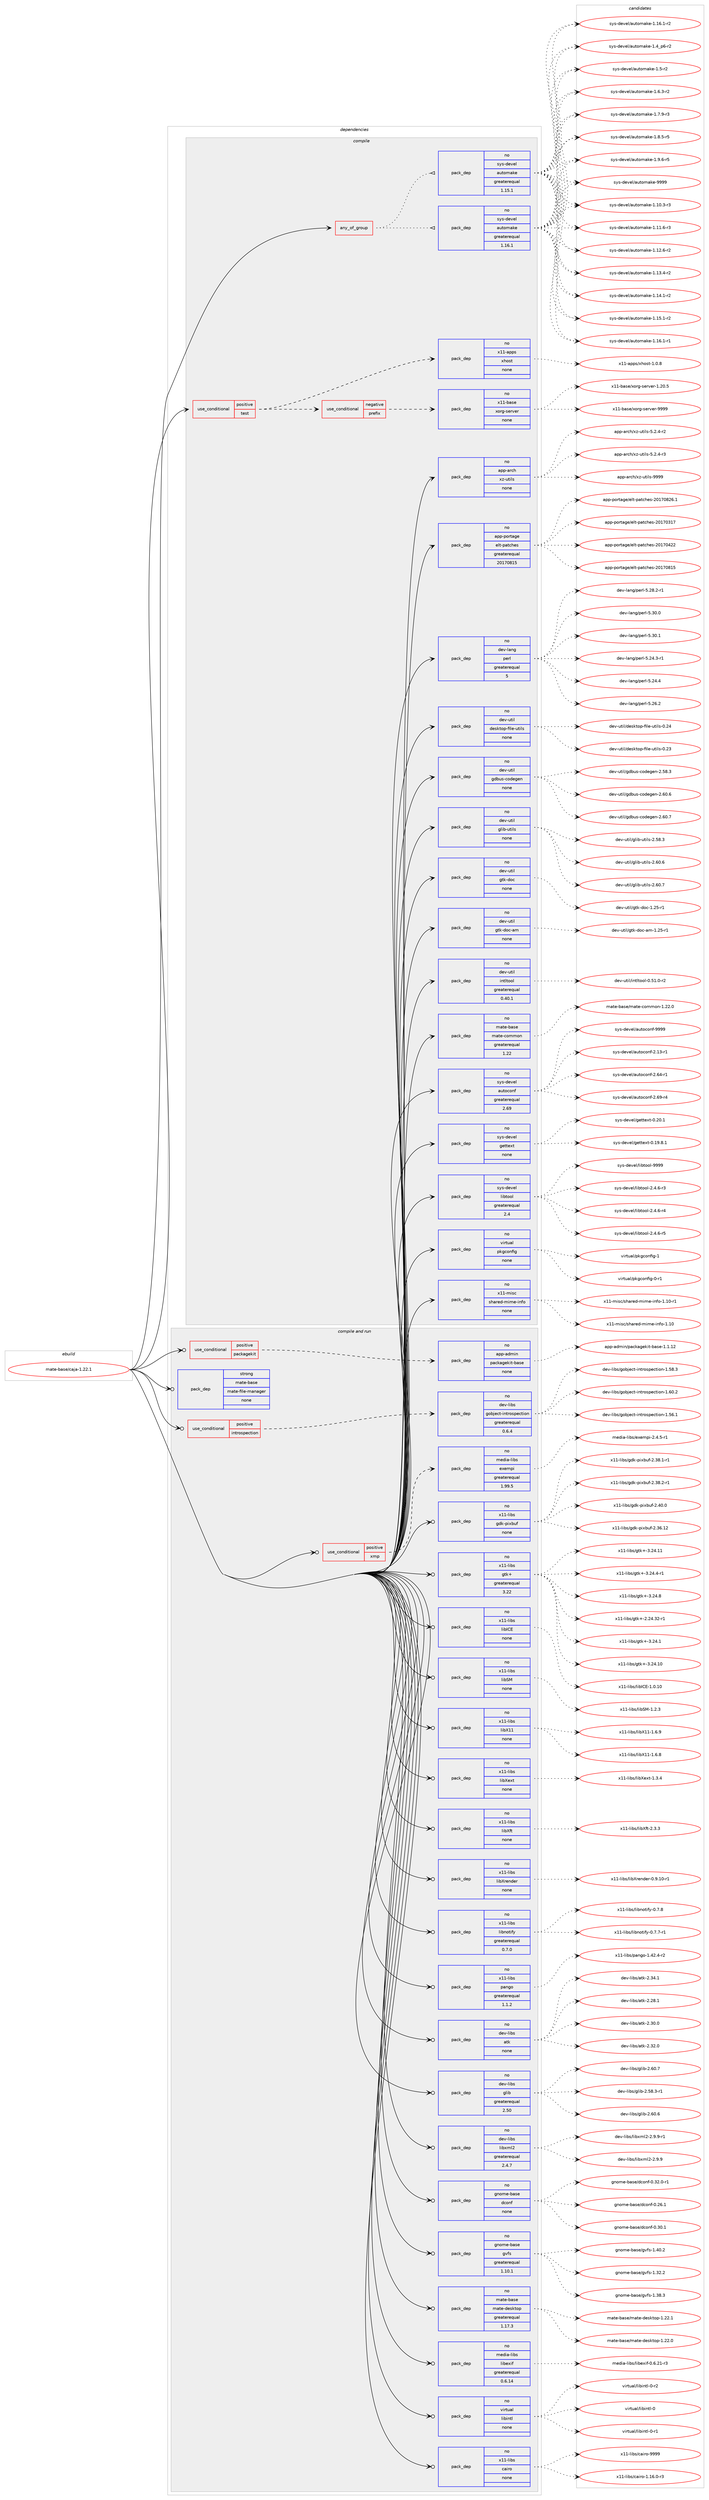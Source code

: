 digraph prolog {

# *************
# Graph options
# *************

newrank=true;
concentrate=true;
compound=true;
graph [rankdir=LR,fontname=Helvetica,fontsize=10,ranksep=1.5];#, ranksep=2.5, nodesep=0.2];
edge  [arrowhead=vee];
node  [fontname=Helvetica,fontsize=10];

# **********
# The ebuild
# **********

subgraph cluster_leftcol {
color=gray;
rank=same;
label=<<i>ebuild</i>>;
id [label="mate-base/caja-1.22.1", color=red, width=4, href="../mate-base/caja-1.22.1.svg"];
}

# ****************
# The dependencies
# ****************

subgraph cluster_midcol {
color=gray;
label=<<i>dependencies</i>>;
subgraph cluster_compile {
fillcolor="#eeeeee";
style=filled;
label=<<i>compile</i>>;
subgraph any13007 {
dependency774474 [label=<<TABLE BORDER="0" CELLBORDER="1" CELLSPACING="0" CELLPADDING="4"><TR><TD CELLPADDING="10">any_of_group</TD></TR></TABLE>>, shape=none, color=red];subgraph pack572278 {
dependency774475 [label=<<TABLE BORDER="0" CELLBORDER="1" CELLSPACING="0" CELLPADDING="4" WIDTH="220"><TR><TD ROWSPAN="6" CELLPADDING="30">pack_dep</TD></TR><TR><TD WIDTH="110">no</TD></TR><TR><TD>sys-devel</TD></TR><TR><TD>automake</TD></TR><TR><TD>greaterequal</TD></TR><TR><TD>1.16.1</TD></TR></TABLE>>, shape=none, color=blue];
}
dependency774474:e -> dependency774475:w [weight=20,style="dotted",arrowhead="oinv"];
subgraph pack572279 {
dependency774476 [label=<<TABLE BORDER="0" CELLBORDER="1" CELLSPACING="0" CELLPADDING="4" WIDTH="220"><TR><TD ROWSPAN="6" CELLPADDING="30">pack_dep</TD></TR><TR><TD WIDTH="110">no</TD></TR><TR><TD>sys-devel</TD></TR><TR><TD>automake</TD></TR><TR><TD>greaterequal</TD></TR><TR><TD>1.15.1</TD></TR></TABLE>>, shape=none, color=blue];
}
dependency774474:e -> dependency774476:w [weight=20,style="dotted",arrowhead="oinv"];
}
id:e -> dependency774474:w [weight=20,style="solid",arrowhead="vee"];
subgraph cond188775 {
dependency774477 [label=<<TABLE BORDER="0" CELLBORDER="1" CELLSPACING="0" CELLPADDING="4"><TR><TD ROWSPAN="3" CELLPADDING="10">use_conditional</TD></TR><TR><TD>positive</TD></TR><TR><TD>test</TD></TR></TABLE>>, shape=none, color=red];
subgraph cond188776 {
dependency774478 [label=<<TABLE BORDER="0" CELLBORDER="1" CELLSPACING="0" CELLPADDING="4"><TR><TD ROWSPAN="3" CELLPADDING="10">use_conditional</TD></TR><TR><TD>negative</TD></TR><TR><TD>prefix</TD></TR></TABLE>>, shape=none, color=red];
subgraph pack572280 {
dependency774479 [label=<<TABLE BORDER="0" CELLBORDER="1" CELLSPACING="0" CELLPADDING="4" WIDTH="220"><TR><TD ROWSPAN="6" CELLPADDING="30">pack_dep</TD></TR><TR><TD WIDTH="110">no</TD></TR><TR><TD>x11-base</TD></TR><TR><TD>xorg-server</TD></TR><TR><TD>none</TD></TR><TR><TD></TD></TR></TABLE>>, shape=none, color=blue];
}
dependency774478:e -> dependency774479:w [weight=20,style="dashed",arrowhead="vee"];
}
dependency774477:e -> dependency774478:w [weight=20,style="dashed",arrowhead="vee"];
subgraph pack572281 {
dependency774480 [label=<<TABLE BORDER="0" CELLBORDER="1" CELLSPACING="0" CELLPADDING="4" WIDTH="220"><TR><TD ROWSPAN="6" CELLPADDING="30">pack_dep</TD></TR><TR><TD WIDTH="110">no</TD></TR><TR><TD>x11-apps</TD></TR><TR><TD>xhost</TD></TR><TR><TD>none</TD></TR><TR><TD></TD></TR></TABLE>>, shape=none, color=blue];
}
dependency774477:e -> dependency774480:w [weight=20,style="dashed",arrowhead="vee"];
}
id:e -> dependency774477:w [weight=20,style="solid",arrowhead="vee"];
subgraph pack572282 {
dependency774481 [label=<<TABLE BORDER="0" CELLBORDER="1" CELLSPACING="0" CELLPADDING="4" WIDTH="220"><TR><TD ROWSPAN="6" CELLPADDING="30">pack_dep</TD></TR><TR><TD WIDTH="110">no</TD></TR><TR><TD>app-arch</TD></TR><TR><TD>xz-utils</TD></TR><TR><TD>none</TD></TR><TR><TD></TD></TR></TABLE>>, shape=none, color=blue];
}
id:e -> dependency774481:w [weight=20,style="solid",arrowhead="vee"];
subgraph pack572283 {
dependency774482 [label=<<TABLE BORDER="0" CELLBORDER="1" CELLSPACING="0" CELLPADDING="4" WIDTH="220"><TR><TD ROWSPAN="6" CELLPADDING="30">pack_dep</TD></TR><TR><TD WIDTH="110">no</TD></TR><TR><TD>app-portage</TD></TR><TR><TD>elt-patches</TD></TR><TR><TD>greaterequal</TD></TR><TR><TD>20170815</TD></TR></TABLE>>, shape=none, color=blue];
}
id:e -> dependency774482:w [weight=20,style="solid",arrowhead="vee"];
subgraph pack572284 {
dependency774483 [label=<<TABLE BORDER="0" CELLBORDER="1" CELLSPACING="0" CELLPADDING="4" WIDTH="220"><TR><TD ROWSPAN="6" CELLPADDING="30">pack_dep</TD></TR><TR><TD WIDTH="110">no</TD></TR><TR><TD>dev-lang</TD></TR><TR><TD>perl</TD></TR><TR><TD>greaterequal</TD></TR><TR><TD>5</TD></TR></TABLE>>, shape=none, color=blue];
}
id:e -> dependency774483:w [weight=20,style="solid",arrowhead="vee"];
subgraph pack572285 {
dependency774484 [label=<<TABLE BORDER="0" CELLBORDER="1" CELLSPACING="0" CELLPADDING="4" WIDTH="220"><TR><TD ROWSPAN="6" CELLPADDING="30">pack_dep</TD></TR><TR><TD WIDTH="110">no</TD></TR><TR><TD>dev-util</TD></TR><TR><TD>desktop-file-utils</TD></TR><TR><TD>none</TD></TR><TR><TD></TD></TR></TABLE>>, shape=none, color=blue];
}
id:e -> dependency774484:w [weight=20,style="solid",arrowhead="vee"];
subgraph pack572286 {
dependency774485 [label=<<TABLE BORDER="0" CELLBORDER="1" CELLSPACING="0" CELLPADDING="4" WIDTH="220"><TR><TD ROWSPAN="6" CELLPADDING="30">pack_dep</TD></TR><TR><TD WIDTH="110">no</TD></TR><TR><TD>dev-util</TD></TR><TR><TD>gdbus-codegen</TD></TR><TR><TD>none</TD></TR><TR><TD></TD></TR></TABLE>>, shape=none, color=blue];
}
id:e -> dependency774485:w [weight=20,style="solid",arrowhead="vee"];
subgraph pack572287 {
dependency774486 [label=<<TABLE BORDER="0" CELLBORDER="1" CELLSPACING="0" CELLPADDING="4" WIDTH="220"><TR><TD ROWSPAN="6" CELLPADDING="30">pack_dep</TD></TR><TR><TD WIDTH="110">no</TD></TR><TR><TD>dev-util</TD></TR><TR><TD>glib-utils</TD></TR><TR><TD>none</TD></TR><TR><TD></TD></TR></TABLE>>, shape=none, color=blue];
}
id:e -> dependency774486:w [weight=20,style="solid",arrowhead="vee"];
subgraph pack572288 {
dependency774487 [label=<<TABLE BORDER="0" CELLBORDER="1" CELLSPACING="0" CELLPADDING="4" WIDTH="220"><TR><TD ROWSPAN="6" CELLPADDING="30">pack_dep</TD></TR><TR><TD WIDTH="110">no</TD></TR><TR><TD>dev-util</TD></TR><TR><TD>gtk-doc</TD></TR><TR><TD>none</TD></TR><TR><TD></TD></TR></TABLE>>, shape=none, color=blue];
}
id:e -> dependency774487:w [weight=20,style="solid",arrowhead="vee"];
subgraph pack572289 {
dependency774488 [label=<<TABLE BORDER="0" CELLBORDER="1" CELLSPACING="0" CELLPADDING="4" WIDTH="220"><TR><TD ROWSPAN="6" CELLPADDING="30">pack_dep</TD></TR><TR><TD WIDTH="110">no</TD></TR><TR><TD>dev-util</TD></TR><TR><TD>gtk-doc-am</TD></TR><TR><TD>none</TD></TR><TR><TD></TD></TR></TABLE>>, shape=none, color=blue];
}
id:e -> dependency774488:w [weight=20,style="solid",arrowhead="vee"];
subgraph pack572290 {
dependency774489 [label=<<TABLE BORDER="0" CELLBORDER="1" CELLSPACING="0" CELLPADDING="4" WIDTH="220"><TR><TD ROWSPAN="6" CELLPADDING="30">pack_dep</TD></TR><TR><TD WIDTH="110">no</TD></TR><TR><TD>dev-util</TD></TR><TR><TD>intltool</TD></TR><TR><TD>greaterequal</TD></TR><TR><TD>0.40.1</TD></TR></TABLE>>, shape=none, color=blue];
}
id:e -> dependency774489:w [weight=20,style="solid",arrowhead="vee"];
subgraph pack572291 {
dependency774490 [label=<<TABLE BORDER="0" CELLBORDER="1" CELLSPACING="0" CELLPADDING="4" WIDTH="220"><TR><TD ROWSPAN="6" CELLPADDING="30">pack_dep</TD></TR><TR><TD WIDTH="110">no</TD></TR><TR><TD>mate-base</TD></TR><TR><TD>mate-common</TD></TR><TR><TD>greaterequal</TD></TR><TR><TD>1.22</TD></TR></TABLE>>, shape=none, color=blue];
}
id:e -> dependency774490:w [weight=20,style="solid",arrowhead="vee"];
subgraph pack572292 {
dependency774491 [label=<<TABLE BORDER="0" CELLBORDER="1" CELLSPACING="0" CELLPADDING="4" WIDTH="220"><TR><TD ROWSPAN="6" CELLPADDING="30">pack_dep</TD></TR><TR><TD WIDTH="110">no</TD></TR><TR><TD>sys-devel</TD></TR><TR><TD>autoconf</TD></TR><TR><TD>greaterequal</TD></TR><TR><TD>2.69</TD></TR></TABLE>>, shape=none, color=blue];
}
id:e -> dependency774491:w [weight=20,style="solid",arrowhead="vee"];
subgraph pack572293 {
dependency774492 [label=<<TABLE BORDER="0" CELLBORDER="1" CELLSPACING="0" CELLPADDING="4" WIDTH="220"><TR><TD ROWSPAN="6" CELLPADDING="30">pack_dep</TD></TR><TR><TD WIDTH="110">no</TD></TR><TR><TD>sys-devel</TD></TR><TR><TD>gettext</TD></TR><TR><TD>none</TD></TR><TR><TD></TD></TR></TABLE>>, shape=none, color=blue];
}
id:e -> dependency774492:w [weight=20,style="solid",arrowhead="vee"];
subgraph pack572294 {
dependency774493 [label=<<TABLE BORDER="0" CELLBORDER="1" CELLSPACING="0" CELLPADDING="4" WIDTH="220"><TR><TD ROWSPAN="6" CELLPADDING="30">pack_dep</TD></TR><TR><TD WIDTH="110">no</TD></TR><TR><TD>sys-devel</TD></TR><TR><TD>libtool</TD></TR><TR><TD>greaterequal</TD></TR><TR><TD>2.4</TD></TR></TABLE>>, shape=none, color=blue];
}
id:e -> dependency774493:w [weight=20,style="solid",arrowhead="vee"];
subgraph pack572295 {
dependency774494 [label=<<TABLE BORDER="0" CELLBORDER="1" CELLSPACING="0" CELLPADDING="4" WIDTH="220"><TR><TD ROWSPAN="6" CELLPADDING="30">pack_dep</TD></TR><TR><TD WIDTH="110">no</TD></TR><TR><TD>virtual</TD></TR><TR><TD>pkgconfig</TD></TR><TR><TD>none</TD></TR><TR><TD></TD></TR></TABLE>>, shape=none, color=blue];
}
id:e -> dependency774494:w [weight=20,style="solid",arrowhead="vee"];
subgraph pack572296 {
dependency774495 [label=<<TABLE BORDER="0" CELLBORDER="1" CELLSPACING="0" CELLPADDING="4" WIDTH="220"><TR><TD ROWSPAN="6" CELLPADDING="30">pack_dep</TD></TR><TR><TD WIDTH="110">no</TD></TR><TR><TD>x11-misc</TD></TR><TR><TD>shared-mime-info</TD></TR><TR><TD>none</TD></TR><TR><TD></TD></TR></TABLE>>, shape=none, color=blue];
}
id:e -> dependency774495:w [weight=20,style="solid",arrowhead="vee"];
}
subgraph cluster_compileandrun {
fillcolor="#eeeeee";
style=filled;
label=<<i>compile and run</i>>;
subgraph cond188777 {
dependency774496 [label=<<TABLE BORDER="0" CELLBORDER="1" CELLSPACING="0" CELLPADDING="4"><TR><TD ROWSPAN="3" CELLPADDING="10">use_conditional</TD></TR><TR><TD>positive</TD></TR><TR><TD>introspection</TD></TR></TABLE>>, shape=none, color=red];
subgraph pack572297 {
dependency774497 [label=<<TABLE BORDER="0" CELLBORDER="1" CELLSPACING="0" CELLPADDING="4" WIDTH="220"><TR><TD ROWSPAN="6" CELLPADDING="30">pack_dep</TD></TR><TR><TD WIDTH="110">no</TD></TR><TR><TD>dev-libs</TD></TR><TR><TD>gobject-introspection</TD></TR><TR><TD>greaterequal</TD></TR><TR><TD>0.6.4</TD></TR></TABLE>>, shape=none, color=blue];
}
dependency774496:e -> dependency774497:w [weight=20,style="dashed",arrowhead="vee"];
}
id:e -> dependency774496:w [weight=20,style="solid",arrowhead="odotvee"];
subgraph cond188778 {
dependency774498 [label=<<TABLE BORDER="0" CELLBORDER="1" CELLSPACING="0" CELLPADDING="4"><TR><TD ROWSPAN="3" CELLPADDING="10">use_conditional</TD></TR><TR><TD>positive</TD></TR><TR><TD>packagekit</TD></TR></TABLE>>, shape=none, color=red];
subgraph pack572298 {
dependency774499 [label=<<TABLE BORDER="0" CELLBORDER="1" CELLSPACING="0" CELLPADDING="4" WIDTH="220"><TR><TD ROWSPAN="6" CELLPADDING="30">pack_dep</TD></TR><TR><TD WIDTH="110">no</TD></TR><TR><TD>app-admin</TD></TR><TR><TD>packagekit-base</TD></TR><TR><TD>none</TD></TR><TR><TD></TD></TR></TABLE>>, shape=none, color=blue];
}
dependency774498:e -> dependency774499:w [weight=20,style="dashed",arrowhead="vee"];
}
id:e -> dependency774498:w [weight=20,style="solid",arrowhead="odotvee"];
subgraph cond188779 {
dependency774500 [label=<<TABLE BORDER="0" CELLBORDER="1" CELLSPACING="0" CELLPADDING="4"><TR><TD ROWSPAN="3" CELLPADDING="10">use_conditional</TD></TR><TR><TD>positive</TD></TR><TR><TD>xmp</TD></TR></TABLE>>, shape=none, color=red];
subgraph pack572299 {
dependency774501 [label=<<TABLE BORDER="0" CELLBORDER="1" CELLSPACING="0" CELLPADDING="4" WIDTH="220"><TR><TD ROWSPAN="6" CELLPADDING="30">pack_dep</TD></TR><TR><TD WIDTH="110">no</TD></TR><TR><TD>media-libs</TD></TR><TR><TD>exempi</TD></TR><TR><TD>greaterequal</TD></TR><TR><TD>1.99.5</TD></TR></TABLE>>, shape=none, color=blue];
}
dependency774500:e -> dependency774501:w [weight=20,style="dashed",arrowhead="vee"];
}
id:e -> dependency774500:w [weight=20,style="solid",arrowhead="odotvee"];
subgraph pack572300 {
dependency774502 [label=<<TABLE BORDER="0" CELLBORDER="1" CELLSPACING="0" CELLPADDING="4" WIDTH="220"><TR><TD ROWSPAN="6" CELLPADDING="30">pack_dep</TD></TR><TR><TD WIDTH="110">no</TD></TR><TR><TD>dev-libs</TD></TR><TR><TD>atk</TD></TR><TR><TD>none</TD></TR><TR><TD></TD></TR></TABLE>>, shape=none, color=blue];
}
id:e -> dependency774502:w [weight=20,style="solid",arrowhead="odotvee"];
subgraph pack572301 {
dependency774503 [label=<<TABLE BORDER="0" CELLBORDER="1" CELLSPACING="0" CELLPADDING="4" WIDTH="220"><TR><TD ROWSPAN="6" CELLPADDING="30">pack_dep</TD></TR><TR><TD WIDTH="110">no</TD></TR><TR><TD>dev-libs</TD></TR><TR><TD>glib</TD></TR><TR><TD>greaterequal</TD></TR><TR><TD>2.50</TD></TR></TABLE>>, shape=none, color=blue];
}
id:e -> dependency774503:w [weight=20,style="solid",arrowhead="odotvee"];
subgraph pack572302 {
dependency774504 [label=<<TABLE BORDER="0" CELLBORDER="1" CELLSPACING="0" CELLPADDING="4" WIDTH="220"><TR><TD ROWSPAN="6" CELLPADDING="30">pack_dep</TD></TR><TR><TD WIDTH="110">no</TD></TR><TR><TD>dev-libs</TD></TR><TR><TD>libxml2</TD></TR><TR><TD>greaterequal</TD></TR><TR><TD>2.4.7</TD></TR></TABLE>>, shape=none, color=blue];
}
id:e -> dependency774504:w [weight=20,style="solid",arrowhead="odotvee"];
subgraph pack572303 {
dependency774505 [label=<<TABLE BORDER="0" CELLBORDER="1" CELLSPACING="0" CELLPADDING="4" WIDTH="220"><TR><TD ROWSPAN="6" CELLPADDING="30">pack_dep</TD></TR><TR><TD WIDTH="110">no</TD></TR><TR><TD>gnome-base</TD></TR><TR><TD>dconf</TD></TR><TR><TD>none</TD></TR><TR><TD></TD></TR></TABLE>>, shape=none, color=blue];
}
id:e -> dependency774505:w [weight=20,style="solid",arrowhead="odotvee"];
subgraph pack572304 {
dependency774506 [label=<<TABLE BORDER="0" CELLBORDER="1" CELLSPACING="0" CELLPADDING="4" WIDTH="220"><TR><TD ROWSPAN="6" CELLPADDING="30">pack_dep</TD></TR><TR><TD WIDTH="110">no</TD></TR><TR><TD>gnome-base</TD></TR><TR><TD>gvfs</TD></TR><TR><TD>greaterequal</TD></TR><TR><TD>1.10.1</TD></TR></TABLE>>, shape=none, color=blue];
}
id:e -> dependency774506:w [weight=20,style="solid",arrowhead="odotvee"];
subgraph pack572305 {
dependency774507 [label=<<TABLE BORDER="0" CELLBORDER="1" CELLSPACING="0" CELLPADDING="4" WIDTH="220"><TR><TD ROWSPAN="6" CELLPADDING="30">pack_dep</TD></TR><TR><TD WIDTH="110">no</TD></TR><TR><TD>mate-base</TD></TR><TR><TD>mate-desktop</TD></TR><TR><TD>greaterequal</TD></TR><TR><TD>1.17.3</TD></TR></TABLE>>, shape=none, color=blue];
}
id:e -> dependency774507:w [weight=20,style="solid",arrowhead="odotvee"];
subgraph pack572306 {
dependency774508 [label=<<TABLE BORDER="0" CELLBORDER="1" CELLSPACING="0" CELLPADDING="4" WIDTH="220"><TR><TD ROWSPAN="6" CELLPADDING="30">pack_dep</TD></TR><TR><TD WIDTH="110">no</TD></TR><TR><TD>media-libs</TD></TR><TR><TD>libexif</TD></TR><TR><TD>greaterequal</TD></TR><TR><TD>0.6.14</TD></TR></TABLE>>, shape=none, color=blue];
}
id:e -> dependency774508:w [weight=20,style="solid",arrowhead="odotvee"];
subgraph pack572307 {
dependency774509 [label=<<TABLE BORDER="0" CELLBORDER="1" CELLSPACING="0" CELLPADDING="4" WIDTH="220"><TR><TD ROWSPAN="6" CELLPADDING="30">pack_dep</TD></TR><TR><TD WIDTH="110">no</TD></TR><TR><TD>virtual</TD></TR><TR><TD>libintl</TD></TR><TR><TD>none</TD></TR><TR><TD></TD></TR></TABLE>>, shape=none, color=blue];
}
id:e -> dependency774509:w [weight=20,style="solid",arrowhead="odotvee"];
subgraph pack572308 {
dependency774510 [label=<<TABLE BORDER="0" CELLBORDER="1" CELLSPACING="0" CELLPADDING="4" WIDTH="220"><TR><TD ROWSPAN="6" CELLPADDING="30">pack_dep</TD></TR><TR><TD WIDTH="110">no</TD></TR><TR><TD>x11-libs</TD></TR><TR><TD>cairo</TD></TR><TR><TD>none</TD></TR><TR><TD></TD></TR></TABLE>>, shape=none, color=blue];
}
id:e -> dependency774510:w [weight=20,style="solid",arrowhead="odotvee"];
subgraph pack572309 {
dependency774511 [label=<<TABLE BORDER="0" CELLBORDER="1" CELLSPACING="0" CELLPADDING="4" WIDTH="220"><TR><TD ROWSPAN="6" CELLPADDING="30">pack_dep</TD></TR><TR><TD WIDTH="110">no</TD></TR><TR><TD>x11-libs</TD></TR><TR><TD>gdk-pixbuf</TD></TR><TR><TD>none</TD></TR><TR><TD></TD></TR></TABLE>>, shape=none, color=blue];
}
id:e -> dependency774511:w [weight=20,style="solid",arrowhead="odotvee"];
subgraph pack572310 {
dependency774512 [label=<<TABLE BORDER="0" CELLBORDER="1" CELLSPACING="0" CELLPADDING="4" WIDTH="220"><TR><TD ROWSPAN="6" CELLPADDING="30">pack_dep</TD></TR><TR><TD WIDTH="110">no</TD></TR><TR><TD>x11-libs</TD></TR><TR><TD>gtk+</TD></TR><TR><TD>greaterequal</TD></TR><TR><TD>3.22</TD></TR></TABLE>>, shape=none, color=blue];
}
id:e -> dependency774512:w [weight=20,style="solid",arrowhead="odotvee"];
subgraph pack572311 {
dependency774513 [label=<<TABLE BORDER="0" CELLBORDER="1" CELLSPACING="0" CELLPADDING="4" WIDTH="220"><TR><TD ROWSPAN="6" CELLPADDING="30">pack_dep</TD></TR><TR><TD WIDTH="110">no</TD></TR><TR><TD>x11-libs</TD></TR><TR><TD>libICE</TD></TR><TR><TD>none</TD></TR><TR><TD></TD></TR></TABLE>>, shape=none, color=blue];
}
id:e -> dependency774513:w [weight=20,style="solid",arrowhead="odotvee"];
subgraph pack572312 {
dependency774514 [label=<<TABLE BORDER="0" CELLBORDER="1" CELLSPACING="0" CELLPADDING="4" WIDTH="220"><TR><TD ROWSPAN="6" CELLPADDING="30">pack_dep</TD></TR><TR><TD WIDTH="110">no</TD></TR><TR><TD>x11-libs</TD></TR><TR><TD>libSM</TD></TR><TR><TD>none</TD></TR><TR><TD></TD></TR></TABLE>>, shape=none, color=blue];
}
id:e -> dependency774514:w [weight=20,style="solid",arrowhead="odotvee"];
subgraph pack572313 {
dependency774515 [label=<<TABLE BORDER="0" CELLBORDER="1" CELLSPACING="0" CELLPADDING="4" WIDTH="220"><TR><TD ROWSPAN="6" CELLPADDING="30">pack_dep</TD></TR><TR><TD WIDTH="110">no</TD></TR><TR><TD>x11-libs</TD></TR><TR><TD>libX11</TD></TR><TR><TD>none</TD></TR><TR><TD></TD></TR></TABLE>>, shape=none, color=blue];
}
id:e -> dependency774515:w [weight=20,style="solid",arrowhead="odotvee"];
subgraph pack572314 {
dependency774516 [label=<<TABLE BORDER="0" CELLBORDER="1" CELLSPACING="0" CELLPADDING="4" WIDTH="220"><TR><TD ROWSPAN="6" CELLPADDING="30">pack_dep</TD></TR><TR><TD WIDTH="110">no</TD></TR><TR><TD>x11-libs</TD></TR><TR><TD>libXext</TD></TR><TR><TD>none</TD></TR><TR><TD></TD></TR></TABLE>>, shape=none, color=blue];
}
id:e -> dependency774516:w [weight=20,style="solid",arrowhead="odotvee"];
subgraph pack572315 {
dependency774517 [label=<<TABLE BORDER="0" CELLBORDER="1" CELLSPACING="0" CELLPADDING="4" WIDTH="220"><TR><TD ROWSPAN="6" CELLPADDING="30">pack_dep</TD></TR><TR><TD WIDTH="110">no</TD></TR><TR><TD>x11-libs</TD></TR><TR><TD>libXft</TD></TR><TR><TD>none</TD></TR><TR><TD></TD></TR></TABLE>>, shape=none, color=blue];
}
id:e -> dependency774517:w [weight=20,style="solid",arrowhead="odotvee"];
subgraph pack572316 {
dependency774518 [label=<<TABLE BORDER="0" CELLBORDER="1" CELLSPACING="0" CELLPADDING="4" WIDTH="220"><TR><TD ROWSPAN="6" CELLPADDING="30">pack_dep</TD></TR><TR><TD WIDTH="110">no</TD></TR><TR><TD>x11-libs</TD></TR><TR><TD>libXrender</TD></TR><TR><TD>none</TD></TR><TR><TD></TD></TR></TABLE>>, shape=none, color=blue];
}
id:e -> dependency774518:w [weight=20,style="solid",arrowhead="odotvee"];
subgraph pack572317 {
dependency774519 [label=<<TABLE BORDER="0" CELLBORDER="1" CELLSPACING="0" CELLPADDING="4" WIDTH="220"><TR><TD ROWSPAN="6" CELLPADDING="30">pack_dep</TD></TR><TR><TD WIDTH="110">no</TD></TR><TR><TD>x11-libs</TD></TR><TR><TD>libnotify</TD></TR><TR><TD>greaterequal</TD></TR><TR><TD>0.7.0</TD></TR></TABLE>>, shape=none, color=blue];
}
id:e -> dependency774519:w [weight=20,style="solid",arrowhead="odotvee"];
subgraph pack572318 {
dependency774520 [label=<<TABLE BORDER="0" CELLBORDER="1" CELLSPACING="0" CELLPADDING="4" WIDTH="220"><TR><TD ROWSPAN="6" CELLPADDING="30">pack_dep</TD></TR><TR><TD WIDTH="110">no</TD></TR><TR><TD>x11-libs</TD></TR><TR><TD>pango</TD></TR><TR><TD>greaterequal</TD></TR><TR><TD>1.1.2</TD></TR></TABLE>>, shape=none, color=blue];
}
id:e -> dependency774520:w [weight=20,style="solid",arrowhead="odotvee"];
subgraph pack572319 {
dependency774521 [label=<<TABLE BORDER="0" CELLBORDER="1" CELLSPACING="0" CELLPADDING="4" WIDTH="220"><TR><TD ROWSPAN="6" CELLPADDING="30">pack_dep</TD></TR><TR><TD WIDTH="110">strong</TD></TR><TR><TD>mate-base</TD></TR><TR><TD>mate-file-manager</TD></TR><TR><TD>none</TD></TR><TR><TD></TD></TR></TABLE>>, shape=none, color=blue];
}
id:e -> dependency774521:w [weight=20,style="solid",arrowhead="odotvee"];
}
subgraph cluster_run {
fillcolor="#eeeeee";
style=filled;
label=<<i>run</i>>;
}
}

# **************
# The candidates
# **************

subgraph cluster_choices {
rank=same;
color=gray;
label=<<i>candidates</i>>;

subgraph choice572278 {
color=black;
nodesep=1;
choice11512111545100101118101108479711711611110997107101454946494846514511451 [label="sys-devel/automake-1.10.3-r3", color=red, width=4,href="../sys-devel/automake-1.10.3-r3.svg"];
choice11512111545100101118101108479711711611110997107101454946494946544511451 [label="sys-devel/automake-1.11.6-r3", color=red, width=4,href="../sys-devel/automake-1.11.6-r3.svg"];
choice11512111545100101118101108479711711611110997107101454946495046544511450 [label="sys-devel/automake-1.12.6-r2", color=red, width=4,href="../sys-devel/automake-1.12.6-r2.svg"];
choice11512111545100101118101108479711711611110997107101454946495146524511450 [label="sys-devel/automake-1.13.4-r2", color=red, width=4,href="../sys-devel/automake-1.13.4-r2.svg"];
choice11512111545100101118101108479711711611110997107101454946495246494511450 [label="sys-devel/automake-1.14.1-r2", color=red, width=4,href="../sys-devel/automake-1.14.1-r2.svg"];
choice11512111545100101118101108479711711611110997107101454946495346494511450 [label="sys-devel/automake-1.15.1-r2", color=red, width=4,href="../sys-devel/automake-1.15.1-r2.svg"];
choice11512111545100101118101108479711711611110997107101454946495446494511449 [label="sys-devel/automake-1.16.1-r1", color=red, width=4,href="../sys-devel/automake-1.16.1-r1.svg"];
choice11512111545100101118101108479711711611110997107101454946495446494511450 [label="sys-devel/automake-1.16.1-r2", color=red, width=4,href="../sys-devel/automake-1.16.1-r2.svg"];
choice115121115451001011181011084797117116111109971071014549465295112544511450 [label="sys-devel/automake-1.4_p6-r2", color=red, width=4,href="../sys-devel/automake-1.4_p6-r2.svg"];
choice11512111545100101118101108479711711611110997107101454946534511450 [label="sys-devel/automake-1.5-r2", color=red, width=4,href="../sys-devel/automake-1.5-r2.svg"];
choice115121115451001011181011084797117116111109971071014549465446514511450 [label="sys-devel/automake-1.6.3-r2", color=red, width=4,href="../sys-devel/automake-1.6.3-r2.svg"];
choice115121115451001011181011084797117116111109971071014549465546574511451 [label="sys-devel/automake-1.7.9-r3", color=red, width=4,href="../sys-devel/automake-1.7.9-r3.svg"];
choice115121115451001011181011084797117116111109971071014549465646534511453 [label="sys-devel/automake-1.8.5-r5", color=red, width=4,href="../sys-devel/automake-1.8.5-r5.svg"];
choice115121115451001011181011084797117116111109971071014549465746544511453 [label="sys-devel/automake-1.9.6-r5", color=red, width=4,href="../sys-devel/automake-1.9.6-r5.svg"];
choice115121115451001011181011084797117116111109971071014557575757 [label="sys-devel/automake-9999", color=red, width=4,href="../sys-devel/automake-9999.svg"];
dependency774475:e -> choice11512111545100101118101108479711711611110997107101454946494846514511451:w [style=dotted,weight="100"];
dependency774475:e -> choice11512111545100101118101108479711711611110997107101454946494946544511451:w [style=dotted,weight="100"];
dependency774475:e -> choice11512111545100101118101108479711711611110997107101454946495046544511450:w [style=dotted,weight="100"];
dependency774475:e -> choice11512111545100101118101108479711711611110997107101454946495146524511450:w [style=dotted,weight="100"];
dependency774475:e -> choice11512111545100101118101108479711711611110997107101454946495246494511450:w [style=dotted,weight="100"];
dependency774475:e -> choice11512111545100101118101108479711711611110997107101454946495346494511450:w [style=dotted,weight="100"];
dependency774475:e -> choice11512111545100101118101108479711711611110997107101454946495446494511449:w [style=dotted,weight="100"];
dependency774475:e -> choice11512111545100101118101108479711711611110997107101454946495446494511450:w [style=dotted,weight="100"];
dependency774475:e -> choice115121115451001011181011084797117116111109971071014549465295112544511450:w [style=dotted,weight="100"];
dependency774475:e -> choice11512111545100101118101108479711711611110997107101454946534511450:w [style=dotted,weight="100"];
dependency774475:e -> choice115121115451001011181011084797117116111109971071014549465446514511450:w [style=dotted,weight="100"];
dependency774475:e -> choice115121115451001011181011084797117116111109971071014549465546574511451:w [style=dotted,weight="100"];
dependency774475:e -> choice115121115451001011181011084797117116111109971071014549465646534511453:w [style=dotted,weight="100"];
dependency774475:e -> choice115121115451001011181011084797117116111109971071014549465746544511453:w [style=dotted,weight="100"];
dependency774475:e -> choice115121115451001011181011084797117116111109971071014557575757:w [style=dotted,weight="100"];
}
subgraph choice572279 {
color=black;
nodesep=1;
choice11512111545100101118101108479711711611110997107101454946494846514511451 [label="sys-devel/automake-1.10.3-r3", color=red, width=4,href="../sys-devel/automake-1.10.3-r3.svg"];
choice11512111545100101118101108479711711611110997107101454946494946544511451 [label="sys-devel/automake-1.11.6-r3", color=red, width=4,href="../sys-devel/automake-1.11.6-r3.svg"];
choice11512111545100101118101108479711711611110997107101454946495046544511450 [label="sys-devel/automake-1.12.6-r2", color=red, width=4,href="../sys-devel/automake-1.12.6-r2.svg"];
choice11512111545100101118101108479711711611110997107101454946495146524511450 [label="sys-devel/automake-1.13.4-r2", color=red, width=4,href="../sys-devel/automake-1.13.4-r2.svg"];
choice11512111545100101118101108479711711611110997107101454946495246494511450 [label="sys-devel/automake-1.14.1-r2", color=red, width=4,href="../sys-devel/automake-1.14.1-r2.svg"];
choice11512111545100101118101108479711711611110997107101454946495346494511450 [label="sys-devel/automake-1.15.1-r2", color=red, width=4,href="../sys-devel/automake-1.15.1-r2.svg"];
choice11512111545100101118101108479711711611110997107101454946495446494511449 [label="sys-devel/automake-1.16.1-r1", color=red, width=4,href="../sys-devel/automake-1.16.1-r1.svg"];
choice11512111545100101118101108479711711611110997107101454946495446494511450 [label="sys-devel/automake-1.16.1-r2", color=red, width=4,href="../sys-devel/automake-1.16.1-r2.svg"];
choice115121115451001011181011084797117116111109971071014549465295112544511450 [label="sys-devel/automake-1.4_p6-r2", color=red, width=4,href="../sys-devel/automake-1.4_p6-r2.svg"];
choice11512111545100101118101108479711711611110997107101454946534511450 [label="sys-devel/automake-1.5-r2", color=red, width=4,href="../sys-devel/automake-1.5-r2.svg"];
choice115121115451001011181011084797117116111109971071014549465446514511450 [label="sys-devel/automake-1.6.3-r2", color=red, width=4,href="../sys-devel/automake-1.6.3-r2.svg"];
choice115121115451001011181011084797117116111109971071014549465546574511451 [label="sys-devel/automake-1.7.9-r3", color=red, width=4,href="../sys-devel/automake-1.7.9-r3.svg"];
choice115121115451001011181011084797117116111109971071014549465646534511453 [label="sys-devel/automake-1.8.5-r5", color=red, width=4,href="../sys-devel/automake-1.8.5-r5.svg"];
choice115121115451001011181011084797117116111109971071014549465746544511453 [label="sys-devel/automake-1.9.6-r5", color=red, width=4,href="../sys-devel/automake-1.9.6-r5.svg"];
choice115121115451001011181011084797117116111109971071014557575757 [label="sys-devel/automake-9999", color=red, width=4,href="../sys-devel/automake-9999.svg"];
dependency774476:e -> choice11512111545100101118101108479711711611110997107101454946494846514511451:w [style=dotted,weight="100"];
dependency774476:e -> choice11512111545100101118101108479711711611110997107101454946494946544511451:w [style=dotted,weight="100"];
dependency774476:e -> choice11512111545100101118101108479711711611110997107101454946495046544511450:w [style=dotted,weight="100"];
dependency774476:e -> choice11512111545100101118101108479711711611110997107101454946495146524511450:w [style=dotted,weight="100"];
dependency774476:e -> choice11512111545100101118101108479711711611110997107101454946495246494511450:w [style=dotted,weight="100"];
dependency774476:e -> choice11512111545100101118101108479711711611110997107101454946495346494511450:w [style=dotted,weight="100"];
dependency774476:e -> choice11512111545100101118101108479711711611110997107101454946495446494511449:w [style=dotted,weight="100"];
dependency774476:e -> choice11512111545100101118101108479711711611110997107101454946495446494511450:w [style=dotted,weight="100"];
dependency774476:e -> choice115121115451001011181011084797117116111109971071014549465295112544511450:w [style=dotted,weight="100"];
dependency774476:e -> choice11512111545100101118101108479711711611110997107101454946534511450:w [style=dotted,weight="100"];
dependency774476:e -> choice115121115451001011181011084797117116111109971071014549465446514511450:w [style=dotted,weight="100"];
dependency774476:e -> choice115121115451001011181011084797117116111109971071014549465546574511451:w [style=dotted,weight="100"];
dependency774476:e -> choice115121115451001011181011084797117116111109971071014549465646534511453:w [style=dotted,weight="100"];
dependency774476:e -> choice115121115451001011181011084797117116111109971071014549465746544511453:w [style=dotted,weight="100"];
dependency774476:e -> choice115121115451001011181011084797117116111109971071014557575757:w [style=dotted,weight="100"];
}
subgraph choice572280 {
color=black;
nodesep=1;
choice1204949459897115101471201111141034511510111411810111445494650484653 [label="x11-base/xorg-server-1.20.5", color=red, width=4,href="../x11-base/xorg-server-1.20.5.svg"];
choice120494945989711510147120111114103451151011141181011144557575757 [label="x11-base/xorg-server-9999", color=red, width=4,href="../x11-base/xorg-server-9999.svg"];
dependency774479:e -> choice1204949459897115101471201111141034511510111411810111445494650484653:w [style=dotted,weight="100"];
dependency774479:e -> choice120494945989711510147120111114103451151011141181011144557575757:w [style=dotted,weight="100"];
}
subgraph choice572281 {
color=black;
nodesep=1;
choice1204949459711211211547120104111115116454946484656 [label="x11-apps/xhost-1.0.8", color=red, width=4,href="../x11-apps/xhost-1.0.8.svg"];
dependency774480:e -> choice1204949459711211211547120104111115116454946484656:w [style=dotted,weight="100"];
}
subgraph choice572282 {
color=black;
nodesep=1;
choice9711211245971149910447120122451171161051081154553465046524511450 [label="app-arch/xz-utils-5.2.4-r2", color=red, width=4,href="../app-arch/xz-utils-5.2.4-r2.svg"];
choice9711211245971149910447120122451171161051081154553465046524511451 [label="app-arch/xz-utils-5.2.4-r3", color=red, width=4,href="../app-arch/xz-utils-5.2.4-r3.svg"];
choice9711211245971149910447120122451171161051081154557575757 [label="app-arch/xz-utils-9999", color=red, width=4,href="../app-arch/xz-utils-9999.svg"];
dependency774481:e -> choice9711211245971149910447120122451171161051081154553465046524511450:w [style=dotted,weight="100"];
dependency774481:e -> choice9711211245971149910447120122451171161051081154553465046524511451:w [style=dotted,weight="100"];
dependency774481:e -> choice9711211245971149910447120122451171161051081154557575757:w [style=dotted,weight="100"];
}
subgraph choice572283 {
color=black;
nodesep=1;
choice97112112451121111141169710310147101108116451129711699104101115455048495548514955 [label="app-portage/elt-patches-20170317", color=red, width=4,href="../app-portage/elt-patches-20170317.svg"];
choice97112112451121111141169710310147101108116451129711699104101115455048495548525050 [label="app-portage/elt-patches-20170422", color=red, width=4,href="../app-portage/elt-patches-20170422.svg"];
choice97112112451121111141169710310147101108116451129711699104101115455048495548564953 [label="app-portage/elt-patches-20170815", color=red, width=4,href="../app-portage/elt-patches-20170815.svg"];
choice971121124511211111411697103101471011081164511297116991041011154550484955485650544649 [label="app-portage/elt-patches-20170826.1", color=red, width=4,href="../app-portage/elt-patches-20170826.1.svg"];
dependency774482:e -> choice97112112451121111141169710310147101108116451129711699104101115455048495548514955:w [style=dotted,weight="100"];
dependency774482:e -> choice97112112451121111141169710310147101108116451129711699104101115455048495548525050:w [style=dotted,weight="100"];
dependency774482:e -> choice97112112451121111141169710310147101108116451129711699104101115455048495548564953:w [style=dotted,weight="100"];
dependency774482:e -> choice971121124511211111411697103101471011081164511297116991041011154550484955485650544649:w [style=dotted,weight="100"];
}
subgraph choice572284 {
color=black;
nodesep=1;
choice100101118451089711010347112101114108455346505246514511449 [label="dev-lang/perl-5.24.3-r1", color=red, width=4,href="../dev-lang/perl-5.24.3-r1.svg"];
choice10010111845108971101034711210111410845534650524652 [label="dev-lang/perl-5.24.4", color=red, width=4,href="../dev-lang/perl-5.24.4.svg"];
choice10010111845108971101034711210111410845534650544650 [label="dev-lang/perl-5.26.2", color=red, width=4,href="../dev-lang/perl-5.26.2.svg"];
choice100101118451089711010347112101114108455346505646504511449 [label="dev-lang/perl-5.28.2-r1", color=red, width=4,href="../dev-lang/perl-5.28.2-r1.svg"];
choice10010111845108971101034711210111410845534651484648 [label="dev-lang/perl-5.30.0", color=red, width=4,href="../dev-lang/perl-5.30.0.svg"];
choice10010111845108971101034711210111410845534651484649 [label="dev-lang/perl-5.30.1", color=red, width=4,href="../dev-lang/perl-5.30.1.svg"];
dependency774483:e -> choice100101118451089711010347112101114108455346505246514511449:w [style=dotted,weight="100"];
dependency774483:e -> choice10010111845108971101034711210111410845534650524652:w [style=dotted,weight="100"];
dependency774483:e -> choice10010111845108971101034711210111410845534650544650:w [style=dotted,weight="100"];
dependency774483:e -> choice100101118451089711010347112101114108455346505646504511449:w [style=dotted,weight="100"];
dependency774483:e -> choice10010111845108971101034711210111410845534651484648:w [style=dotted,weight="100"];
dependency774483:e -> choice10010111845108971101034711210111410845534651484649:w [style=dotted,weight="100"];
}
subgraph choice572285 {
color=black;
nodesep=1;
choice100101118451171161051084710010111510711611111245102105108101451171161051081154548465051 [label="dev-util/desktop-file-utils-0.23", color=red, width=4,href="../dev-util/desktop-file-utils-0.23.svg"];
choice100101118451171161051084710010111510711611111245102105108101451171161051081154548465052 [label="dev-util/desktop-file-utils-0.24", color=red, width=4,href="../dev-util/desktop-file-utils-0.24.svg"];
dependency774484:e -> choice100101118451171161051084710010111510711611111245102105108101451171161051081154548465051:w [style=dotted,weight="100"];
dependency774484:e -> choice100101118451171161051084710010111510711611111245102105108101451171161051081154548465052:w [style=dotted,weight="100"];
}
subgraph choice572286 {
color=black;
nodesep=1;
choice100101118451171161051084710310098117115459911110010110310111045504653564651 [label="dev-util/gdbus-codegen-2.58.3", color=red, width=4,href="../dev-util/gdbus-codegen-2.58.3.svg"];
choice100101118451171161051084710310098117115459911110010110310111045504654484654 [label="dev-util/gdbus-codegen-2.60.6", color=red, width=4,href="../dev-util/gdbus-codegen-2.60.6.svg"];
choice100101118451171161051084710310098117115459911110010110310111045504654484655 [label="dev-util/gdbus-codegen-2.60.7", color=red, width=4,href="../dev-util/gdbus-codegen-2.60.7.svg"];
dependency774485:e -> choice100101118451171161051084710310098117115459911110010110310111045504653564651:w [style=dotted,weight="100"];
dependency774485:e -> choice100101118451171161051084710310098117115459911110010110310111045504654484654:w [style=dotted,weight="100"];
dependency774485:e -> choice100101118451171161051084710310098117115459911110010110310111045504654484655:w [style=dotted,weight="100"];
}
subgraph choice572287 {
color=black;
nodesep=1;
choice1001011184511711610510847103108105984511711610510811545504653564651 [label="dev-util/glib-utils-2.58.3", color=red, width=4,href="../dev-util/glib-utils-2.58.3.svg"];
choice1001011184511711610510847103108105984511711610510811545504654484654 [label="dev-util/glib-utils-2.60.6", color=red, width=4,href="../dev-util/glib-utils-2.60.6.svg"];
choice1001011184511711610510847103108105984511711610510811545504654484655 [label="dev-util/glib-utils-2.60.7", color=red, width=4,href="../dev-util/glib-utils-2.60.7.svg"];
dependency774486:e -> choice1001011184511711610510847103108105984511711610510811545504653564651:w [style=dotted,weight="100"];
dependency774486:e -> choice1001011184511711610510847103108105984511711610510811545504654484654:w [style=dotted,weight="100"];
dependency774486:e -> choice1001011184511711610510847103108105984511711610510811545504654484655:w [style=dotted,weight="100"];
}
subgraph choice572288 {
color=black;
nodesep=1;
choice1001011184511711610510847103116107451001119945494650534511449 [label="dev-util/gtk-doc-1.25-r1", color=red, width=4,href="../dev-util/gtk-doc-1.25-r1.svg"];
dependency774487:e -> choice1001011184511711610510847103116107451001119945494650534511449:w [style=dotted,weight="100"];
}
subgraph choice572289 {
color=black;
nodesep=1;
choice10010111845117116105108471031161074510011199459710945494650534511449 [label="dev-util/gtk-doc-am-1.25-r1", color=red, width=4,href="../dev-util/gtk-doc-am-1.25-r1.svg"];
dependency774488:e -> choice10010111845117116105108471031161074510011199459710945494650534511449:w [style=dotted,weight="100"];
}
subgraph choice572290 {
color=black;
nodesep=1;
choice1001011184511711610510847105110116108116111111108454846534946484511450 [label="dev-util/intltool-0.51.0-r2", color=red, width=4,href="../dev-util/intltool-0.51.0-r2.svg"];
dependency774489:e -> choice1001011184511711610510847105110116108116111111108454846534946484511450:w [style=dotted,weight="100"];
}
subgraph choice572291 {
color=black;
nodesep=1;
choice109971161014598971151014710997116101459911110910911111045494650504648 [label="mate-base/mate-common-1.22.0", color=red, width=4,href="../mate-base/mate-common-1.22.0.svg"];
dependency774490:e -> choice109971161014598971151014710997116101459911110910911111045494650504648:w [style=dotted,weight="100"];
}
subgraph choice572292 {
color=black;
nodesep=1;
choice1151211154510010111810110847971171161119911111010245504649514511449 [label="sys-devel/autoconf-2.13-r1", color=red, width=4,href="../sys-devel/autoconf-2.13-r1.svg"];
choice1151211154510010111810110847971171161119911111010245504654524511449 [label="sys-devel/autoconf-2.64-r1", color=red, width=4,href="../sys-devel/autoconf-2.64-r1.svg"];
choice1151211154510010111810110847971171161119911111010245504654574511452 [label="sys-devel/autoconf-2.69-r4", color=red, width=4,href="../sys-devel/autoconf-2.69-r4.svg"];
choice115121115451001011181011084797117116111991111101024557575757 [label="sys-devel/autoconf-9999", color=red, width=4,href="../sys-devel/autoconf-9999.svg"];
dependency774491:e -> choice1151211154510010111810110847971171161119911111010245504649514511449:w [style=dotted,weight="100"];
dependency774491:e -> choice1151211154510010111810110847971171161119911111010245504654524511449:w [style=dotted,weight="100"];
dependency774491:e -> choice1151211154510010111810110847971171161119911111010245504654574511452:w [style=dotted,weight="100"];
dependency774491:e -> choice115121115451001011181011084797117116111991111101024557575757:w [style=dotted,weight="100"];
}
subgraph choice572293 {
color=black;
nodesep=1;
choice1151211154510010111810110847103101116116101120116454846495746564649 [label="sys-devel/gettext-0.19.8.1", color=red, width=4,href="../sys-devel/gettext-0.19.8.1.svg"];
choice115121115451001011181011084710310111611610112011645484650484649 [label="sys-devel/gettext-0.20.1", color=red, width=4,href="../sys-devel/gettext-0.20.1.svg"];
dependency774492:e -> choice1151211154510010111810110847103101116116101120116454846495746564649:w [style=dotted,weight="100"];
dependency774492:e -> choice115121115451001011181011084710310111611610112011645484650484649:w [style=dotted,weight="100"];
}
subgraph choice572294 {
color=black;
nodesep=1;
choice1151211154510010111810110847108105981161111111084550465246544511451 [label="sys-devel/libtool-2.4.6-r3", color=red, width=4,href="../sys-devel/libtool-2.4.6-r3.svg"];
choice1151211154510010111810110847108105981161111111084550465246544511452 [label="sys-devel/libtool-2.4.6-r4", color=red, width=4,href="../sys-devel/libtool-2.4.6-r4.svg"];
choice1151211154510010111810110847108105981161111111084550465246544511453 [label="sys-devel/libtool-2.4.6-r5", color=red, width=4,href="../sys-devel/libtool-2.4.6-r5.svg"];
choice1151211154510010111810110847108105981161111111084557575757 [label="sys-devel/libtool-9999", color=red, width=4,href="../sys-devel/libtool-9999.svg"];
dependency774493:e -> choice1151211154510010111810110847108105981161111111084550465246544511451:w [style=dotted,weight="100"];
dependency774493:e -> choice1151211154510010111810110847108105981161111111084550465246544511452:w [style=dotted,weight="100"];
dependency774493:e -> choice1151211154510010111810110847108105981161111111084550465246544511453:w [style=dotted,weight="100"];
dependency774493:e -> choice1151211154510010111810110847108105981161111111084557575757:w [style=dotted,weight="100"];
}
subgraph choice572295 {
color=black;
nodesep=1;
choice11810511411611797108471121071039911111010210510345484511449 [label="virtual/pkgconfig-0-r1", color=red, width=4,href="../virtual/pkgconfig-0-r1.svg"];
choice1181051141161179710847112107103991111101021051034549 [label="virtual/pkgconfig-1", color=red, width=4,href="../virtual/pkgconfig-1.svg"];
dependency774494:e -> choice11810511411611797108471121071039911111010210510345484511449:w [style=dotted,weight="100"];
dependency774494:e -> choice1181051141161179710847112107103991111101021051034549:w [style=dotted,weight="100"];
}
subgraph choice572296 {
color=black;
nodesep=1;
choice12049494510910511599471151049711410110045109105109101451051101021114549464948 [label="x11-misc/shared-mime-info-1.10", color=red, width=4,href="../x11-misc/shared-mime-info-1.10.svg"];
choice120494945109105115994711510497114101100451091051091014510511010211145494649484511449 [label="x11-misc/shared-mime-info-1.10-r1", color=red, width=4,href="../x11-misc/shared-mime-info-1.10-r1.svg"];
dependency774495:e -> choice12049494510910511599471151049711410110045109105109101451051101021114549464948:w [style=dotted,weight="100"];
dependency774495:e -> choice120494945109105115994711510497114101100451091051091014510511010211145494649484511449:w [style=dotted,weight="100"];
}
subgraph choice572297 {
color=black;
nodesep=1;
choice1001011184510810598115471031119810610199116451051101161141111151121019911610511111045494653544649 [label="dev-libs/gobject-introspection-1.56.1", color=red, width=4,href="../dev-libs/gobject-introspection-1.56.1.svg"];
choice1001011184510810598115471031119810610199116451051101161141111151121019911610511111045494653564651 [label="dev-libs/gobject-introspection-1.58.3", color=red, width=4,href="../dev-libs/gobject-introspection-1.58.3.svg"];
choice1001011184510810598115471031119810610199116451051101161141111151121019911610511111045494654484650 [label="dev-libs/gobject-introspection-1.60.2", color=red, width=4,href="../dev-libs/gobject-introspection-1.60.2.svg"];
dependency774497:e -> choice1001011184510810598115471031119810610199116451051101161141111151121019911610511111045494653544649:w [style=dotted,weight="100"];
dependency774497:e -> choice1001011184510810598115471031119810610199116451051101161141111151121019911610511111045494653564651:w [style=dotted,weight="100"];
dependency774497:e -> choice1001011184510810598115471031119810610199116451051101161141111151121019911610511111045494654484650:w [style=dotted,weight="100"];
}
subgraph choice572298 {
color=black;
nodesep=1;
choice9711211245971001091051104711297991079710310110710511645989711510145494649464950 [label="app-admin/packagekit-base-1.1.12", color=red, width=4,href="../app-admin/packagekit-base-1.1.12.svg"];
dependency774499:e -> choice9711211245971001091051104711297991079710310110710511645989711510145494649464950:w [style=dotted,weight="100"];
}
subgraph choice572299 {
color=black;
nodesep=1;
choice109101100105974510810598115471011201011091121054550465246534511449 [label="media-libs/exempi-2.4.5-r1", color=red, width=4,href="../media-libs/exempi-2.4.5-r1.svg"];
dependency774501:e -> choice109101100105974510810598115471011201011091121054550465246534511449:w [style=dotted,weight="100"];
}
subgraph choice572300 {
color=black;
nodesep=1;
choice1001011184510810598115479711610745504650564649 [label="dev-libs/atk-2.28.1", color=red, width=4,href="../dev-libs/atk-2.28.1.svg"];
choice1001011184510810598115479711610745504651484648 [label="dev-libs/atk-2.30.0", color=red, width=4,href="../dev-libs/atk-2.30.0.svg"];
choice1001011184510810598115479711610745504651504648 [label="dev-libs/atk-2.32.0", color=red, width=4,href="../dev-libs/atk-2.32.0.svg"];
choice1001011184510810598115479711610745504651524649 [label="dev-libs/atk-2.34.1", color=red, width=4,href="../dev-libs/atk-2.34.1.svg"];
dependency774502:e -> choice1001011184510810598115479711610745504650564649:w [style=dotted,weight="100"];
dependency774502:e -> choice1001011184510810598115479711610745504651484648:w [style=dotted,weight="100"];
dependency774502:e -> choice1001011184510810598115479711610745504651504648:w [style=dotted,weight="100"];
dependency774502:e -> choice1001011184510810598115479711610745504651524649:w [style=dotted,weight="100"];
}
subgraph choice572301 {
color=black;
nodesep=1;
choice10010111845108105981154710310810598455046535646514511449 [label="dev-libs/glib-2.58.3-r1", color=red, width=4,href="../dev-libs/glib-2.58.3-r1.svg"];
choice1001011184510810598115471031081059845504654484654 [label="dev-libs/glib-2.60.6", color=red, width=4,href="../dev-libs/glib-2.60.6.svg"];
choice1001011184510810598115471031081059845504654484655 [label="dev-libs/glib-2.60.7", color=red, width=4,href="../dev-libs/glib-2.60.7.svg"];
dependency774503:e -> choice10010111845108105981154710310810598455046535646514511449:w [style=dotted,weight="100"];
dependency774503:e -> choice1001011184510810598115471031081059845504654484654:w [style=dotted,weight="100"];
dependency774503:e -> choice1001011184510810598115471031081059845504654484655:w [style=dotted,weight="100"];
}
subgraph choice572302 {
color=black;
nodesep=1;
choice1001011184510810598115471081059812010910850455046574657 [label="dev-libs/libxml2-2.9.9", color=red, width=4,href="../dev-libs/libxml2-2.9.9.svg"];
choice10010111845108105981154710810598120109108504550465746574511449 [label="dev-libs/libxml2-2.9.9-r1", color=red, width=4,href="../dev-libs/libxml2-2.9.9-r1.svg"];
dependency774504:e -> choice1001011184510810598115471081059812010910850455046574657:w [style=dotted,weight="100"];
dependency774504:e -> choice10010111845108105981154710810598120109108504550465746574511449:w [style=dotted,weight="100"];
}
subgraph choice572303 {
color=black;
nodesep=1;
choice103110111109101459897115101471009911111010245484650544649 [label="gnome-base/dconf-0.26.1", color=red, width=4,href="../gnome-base/dconf-0.26.1.svg"];
choice103110111109101459897115101471009911111010245484651484649 [label="gnome-base/dconf-0.30.1", color=red, width=4,href="../gnome-base/dconf-0.30.1.svg"];
choice1031101111091014598971151014710099111110102454846515046484511449 [label="gnome-base/dconf-0.32.0-r1", color=red, width=4,href="../gnome-base/dconf-0.32.0-r1.svg"];
dependency774505:e -> choice103110111109101459897115101471009911111010245484650544649:w [style=dotted,weight="100"];
dependency774505:e -> choice103110111109101459897115101471009911111010245484651484649:w [style=dotted,weight="100"];
dependency774505:e -> choice1031101111091014598971151014710099111110102454846515046484511449:w [style=dotted,weight="100"];
}
subgraph choice572304 {
color=black;
nodesep=1;
choice1031101111091014598971151014710311810211545494651504650 [label="gnome-base/gvfs-1.32.2", color=red, width=4,href="../gnome-base/gvfs-1.32.2.svg"];
choice1031101111091014598971151014710311810211545494651564651 [label="gnome-base/gvfs-1.38.3", color=red, width=4,href="../gnome-base/gvfs-1.38.3.svg"];
choice1031101111091014598971151014710311810211545494652484650 [label="gnome-base/gvfs-1.40.2", color=red, width=4,href="../gnome-base/gvfs-1.40.2.svg"];
dependency774506:e -> choice1031101111091014598971151014710311810211545494651504650:w [style=dotted,weight="100"];
dependency774506:e -> choice1031101111091014598971151014710311810211545494651564651:w [style=dotted,weight="100"];
dependency774506:e -> choice1031101111091014598971151014710311810211545494652484650:w [style=dotted,weight="100"];
}
subgraph choice572305 {
color=black;
nodesep=1;
choice1099711610145989711510147109971161014510010111510711611111245494650504648 [label="mate-base/mate-desktop-1.22.0", color=red, width=4,href="../mate-base/mate-desktop-1.22.0.svg"];
choice1099711610145989711510147109971161014510010111510711611111245494650504649 [label="mate-base/mate-desktop-1.22.1", color=red, width=4,href="../mate-base/mate-desktop-1.22.1.svg"];
dependency774507:e -> choice1099711610145989711510147109971161014510010111510711611111245494650504648:w [style=dotted,weight="100"];
dependency774507:e -> choice1099711610145989711510147109971161014510010111510711611111245494650504649:w [style=dotted,weight="100"];
}
subgraph choice572306 {
color=black;
nodesep=1;
choice1091011001059745108105981154710810598101120105102454846544650494511451 [label="media-libs/libexif-0.6.21-r3", color=red, width=4,href="../media-libs/libexif-0.6.21-r3.svg"];
dependency774508:e -> choice1091011001059745108105981154710810598101120105102454846544650494511451:w [style=dotted,weight="100"];
}
subgraph choice572307 {
color=black;
nodesep=1;
choice1181051141161179710847108105981051101161084548 [label="virtual/libintl-0", color=red, width=4,href="../virtual/libintl-0.svg"];
choice11810511411611797108471081059810511011610845484511449 [label="virtual/libintl-0-r1", color=red, width=4,href="../virtual/libintl-0-r1.svg"];
choice11810511411611797108471081059810511011610845484511450 [label="virtual/libintl-0-r2", color=red, width=4,href="../virtual/libintl-0-r2.svg"];
dependency774509:e -> choice1181051141161179710847108105981051101161084548:w [style=dotted,weight="100"];
dependency774509:e -> choice11810511411611797108471081059810511011610845484511449:w [style=dotted,weight="100"];
dependency774509:e -> choice11810511411611797108471081059810511011610845484511450:w [style=dotted,weight="100"];
}
subgraph choice572308 {
color=black;
nodesep=1;
choice12049494510810598115479997105114111454946495446484511451 [label="x11-libs/cairo-1.16.0-r3", color=red, width=4,href="../x11-libs/cairo-1.16.0-r3.svg"];
choice120494945108105981154799971051141114557575757 [label="x11-libs/cairo-9999", color=red, width=4,href="../x11-libs/cairo-9999.svg"];
dependency774510:e -> choice12049494510810598115479997105114111454946495446484511451:w [style=dotted,weight="100"];
dependency774510:e -> choice120494945108105981154799971051141114557575757:w [style=dotted,weight="100"];
}
subgraph choice572309 {
color=black;
nodesep=1;
choice120494945108105981154710310010745112105120981171024550465154464950 [label="x11-libs/gdk-pixbuf-2.36.12", color=red, width=4,href="../x11-libs/gdk-pixbuf-2.36.12.svg"];
choice12049494510810598115471031001074511210512098117102455046515646494511449 [label="x11-libs/gdk-pixbuf-2.38.1-r1", color=red, width=4,href="../x11-libs/gdk-pixbuf-2.38.1-r1.svg"];
choice12049494510810598115471031001074511210512098117102455046515646504511449 [label="x11-libs/gdk-pixbuf-2.38.2-r1", color=red, width=4,href="../x11-libs/gdk-pixbuf-2.38.2-r1.svg"];
choice1204949451081059811547103100107451121051209811710245504652484648 [label="x11-libs/gdk-pixbuf-2.40.0", color=red, width=4,href="../x11-libs/gdk-pixbuf-2.40.0.svg"];
dependency774511:e -> choice120494945108105981154710310010745112105120981171024550465154464950:w [style=dotted,weight="100"];
dependency774511:e -> choice12049494510810598115471031001074511210512098117102455046515646494511449:w [style=dotted,weight="100"];
dependency774511:e -> choice12049494510810598115471031001074511210512098117102455046515646504511449:w [style=dotted,weight="100"];
dependency774511:e -> choice1204949451081059811547103100107451121051209811710245504652484648:w [style=dotted,weight="100"];
}
subgraph choice572310 {
color=black;
nodesep=1;
choice12049494510810598115471031161074345504650524651504511449 [label="x11-libs/gtk+-2.24.32-r1", color=red, width=4,href="../x11-libs/gtk+-2.24.32-r1.svg"];
choice12049494510810598115471031161074345514650524649 [label="x11-libs/gtk+-3.24.1", color=red, width=4,href="../x11-libs/gtk+-3.24.1.svg"];
choice1204949451081059811547103116107434551465052464948 [label="x11-libs/gtk+-3.24.10", color=red, width=4,href="../x11-libs/gtk+-3.24.10.svg"];
choice1204949451081059811547103116107434551465052464949 [label="x11-libs/gtk+-3.24.11", color=red, width=4,href="../x11-libs/gtk+-3.24.11.svg"];
choice120494945108105981154710311610743455146505246524511449 [label="x11-libs/gtk+-3.24.4-r1", color=red, width=4,href="../x11-libs/gtk+-3.24.4-r1.svg"];
choice12049494510810598115471031161074345514650524656 [label="x11-libs/gtk+-3.24.8", color=red, width=4,href="../x11-libs/gtk+-3.24.8.svg"];
dependency774512:e -> choice12049494510810598115471031161074345504650524651504511449:w [style=dotted,weight="100"];
dependency774512:e -> choice12049494510810598115471031161074345514650524649:w [style=dotted,weight="100"];
dependency774512:e -> choice1204949451081059811547103116107434551465052464948:w [style=dotted,weight="100"];
dependency774512:e -> choice1204949451081059811547103116107434551465052464949:w [style=dotted,weight="100"];
dependency774512:e -> choice120494945108105981154710311610743455146505246524511449:w [style=dotted,weight="100"];
dependency774512:e -> choice12049494510810598115471031161074345514650524656:w [style=dotted,weight="100"];
}
subgraph choice572311 {
color=black;
nodesep=1;
choice12049494510810598115471081059873676945494648464948 [label="x11-libs/libICE-1.0.10", color=red, width=4,href="../x11-libs/libICE-1.0.10.svg"];
dependency774513:e -> choice12049494510810598115471081059873676945494648464948:w [style=dotted,weight="100"];
}
subgraph choice572312 {
color=black;
nodesep=1;
choice1204949451081059811547108105988377454946504651 [label="x11-libs/libSM-1.2.3", color=red, width=4,href="../x11-libs/libSM-1.2.3.svg"];
dependency774514:e -> choice1204949451081059811547108105988377454946504651:w [style=dotted,weight="100"];
}
subgraph choice572313 {
color=black;
nodesep=1;
choice120494945108105981154710810598884949454946544656 [label="x11-libs/libX11-1.6.8", color=red, width=4,href="../x11-libs/libX11-1.6.8.svg"];
choice120494945108105981154710810598884949454946544657 [label="x11-libs/libX11-1.6.9", color=red, width=4,href="../x11-libs/libX11-1.6.9.svg"];
dependency774515:e -> choice120494945108105981154710810598884949454946544656:w [style=dotted,weight="100"];
dependency774515:e -> choice120494945108105981154710810598884949454946544657:w [style=dotted,weight="100"];
}
subgraph choice572314 {
color=black;
nodesep=1;
choice12049494510810598115471081059888101120116454946514652 [label="x11-libs/libXext-1.3.4", color=red, width=4,href="../x11-libs/libXext-1.3.4.svg"];
dependency774516:e -> choice12049494510810598115471081059888101120116454946514652:w [style=dotted,weight="100"];
}
subgraph choice572315 {
color=black;
nodesep=1;
choice12049494510810598115471081059888102116455046514651 [label="x11-libs/libXft-2.3.3", color=red, width=4,href="../x11-libs/libXft-2.3.3.svg"];
dependency774517:e -> choice12049494510810598115471081059888102116455046514651:w [style=dotted,weight="100"];
}
subgraph choice572316 {
color=black;
nodesep=1;
choice12049494510810598115471081059888114101110100101114454846574649484511449 [label="x11-libs/libXrender-0.9.10-r1", color=red, width=4,href="../x11-libs/libXrender-0.9.10-r1.svg"];
dependency774518:e -> choice12049494510810598115471081059888114101110100101114454846574649484511449:w [style=dotted,weight="100"];
}
subgraph choice572317 {
color=black;
nodesep=1;
choice1204949451081059811547108105981101111161051021214548465546554511449 [label="x11-libs/libnotify-0.7.7-r1", color=red, width=4,href="../x11-libs/libnotify-0.7.7-r1.svg"];
choice120494945108105981154710810598110111116105102121454846554656 [label="x11-libs/libnotify-0.7.8", color=red, width=4,href="../x11-libs/libnotify-0.7.8.svg"];
dependency774519:e -> choice1204949451081059811547108105981101111161051021214548465546554511449:w [style=dotted,weight="100"];
dependency774519:e -> choice120494945108105981154710810598110111116105102121454846554656:w [style=dotted,weight="100"];
}
subgraph choice572318 {
color=black;
nodesep=1;
choice120494945108105981154711297110103111454946525046524511450 [label="x11-libs/pango-1.42.4-r2", color=red, width=4,href="../x11-libs/pango-1.42.4-r2.svg"];
dependency774520:e -> choice120494945108105981154711297110103111454946525046524511450:w [style=dotted,weight="100"];
}
subgraph choice572319 {
color=black;
nodesep=1;
}
}

}
